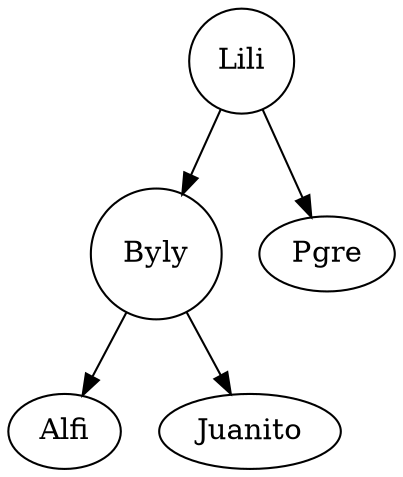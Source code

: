 digraph graficaArbolito{ 
 linkdir=LR 
Lili[shape= circle label="Lili"];
Byly[shape= circle label="Byly"];
Byly[shape= circle label="Byly"];
Lili[shape= circle label="Lili"];

Lili->Byly
Byly->Alfi
Byly->Juanito
Lili->Pgre
}
